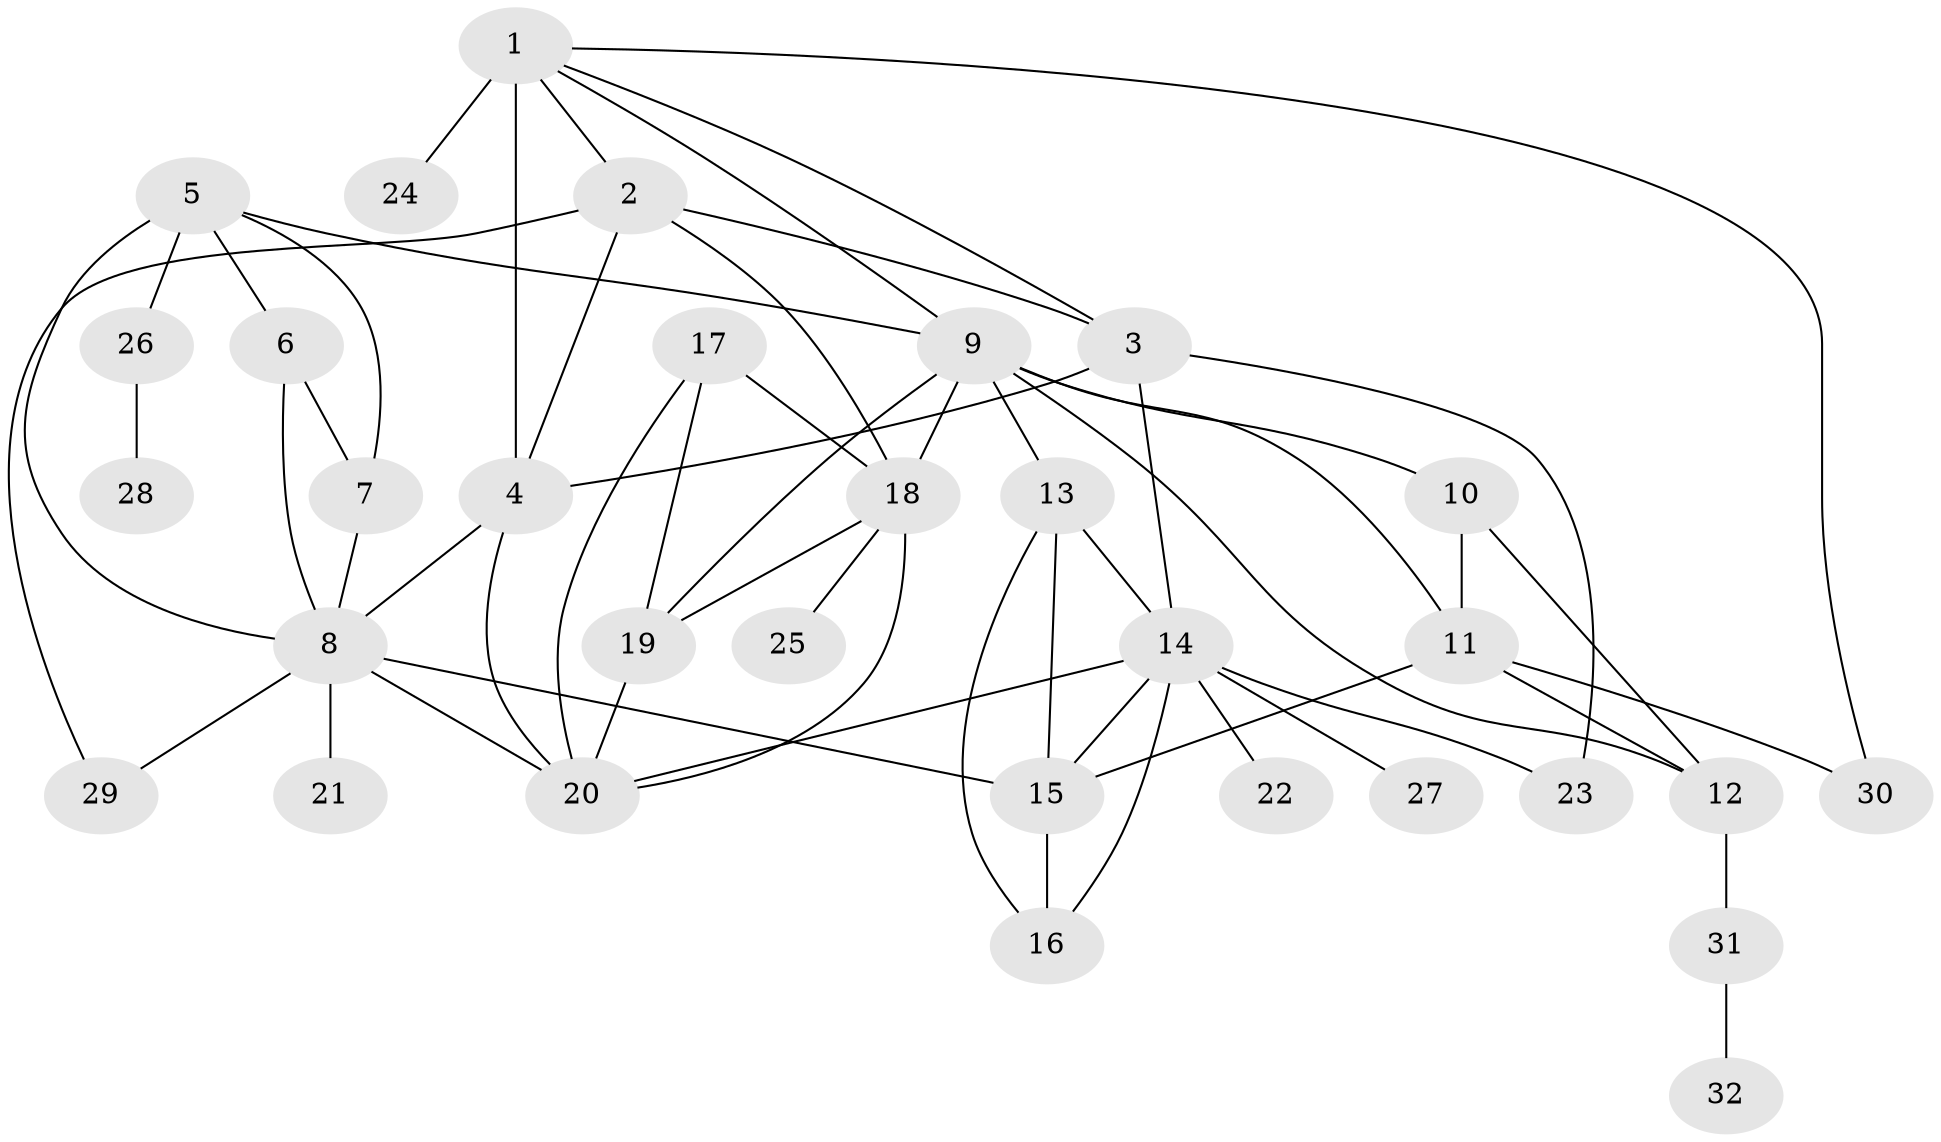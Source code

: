 // original degree distribution, {12: 0.0125, 6: 0.0125, 7: 0.075, 4: 0.05, 5: 0.05, 10: 0.025, 9: 0.0125, 3: 0.025, 8: 0.0125, 1: 0.5375, 2: 0.1875}
// Generated by graph-tools (version 1.1) at 2025/52/03/04/25 22:52:15]
// undirected, 32 vertices, 58 edges
graph export_dot {
  node [color=gray90,style=filled];
  1;
  2;
  3;
  4;
  5;
  6;
  7;
  8;
  9;
  10;
  11;
  12;
  13;
  14;
  15;
  16;
  17;
  18;
  19;
  20;
  21;
  22;
  23;
  24;
  25;
  26;
  27;
  28;
  29;
  30;
  31;
  32;
  1 -- 2 [weight=1.0];
  1 -- 3 [weight=1.0];
  1 -- 4 [weight=6.0];
  1 -- 9 [weight=1.0];
  1 -- 24 [weight=1.0];
  1 -- 30 [weight=1.0];
  2 -- 3 [weight=1.0];
  2 -- 4 [weight=1.0];
  2 -- 18 [weight=1.0];
  2 -- 29 [weight=1.0];
  3 -- 4 [weight=1.0];
  3 -- 14 [weight=1.0];
  3 -- 23 [weight=2.0];
  4 -- 8 [weight=1.0];
  4 -- 20 [weight=1.0];
  5 -- 6 [weight=1.0];
  5 -- 7 [weight=1.0];
  5 -- 8 [weight=1.0];
  5 -- 9 [weight=1.0];
  5 -- 26 [weight=2.0];
  6 -- 7 [weight=1.0];
  6 -- 8 [weight=1.0];
  7 -- 8 [weight=1.0];
  8 -- 15 [weight=1.0];
  8 -- 20 [weight=1.0];
  8 -- 21 [weight=1.0];
  8 -- 29 [weight=1.0];
  9 -- 10 [weight=1.0];
  9 -- 11 [weight=1.0];
  9 -- 12 [weight=1.0];
  9 -- 13 [weight=1.0];
  9 -- 18 [weight=1.0];
  9 -- 19 [weight=1.0];
  10 -- 11 [weight=3.0];
  10 -- 12 [weight=1.0];
  11 -- 12 [weight=1.0];
  11 -- 15 [weight=1.0];
  11 -- 30 [weight=1.0];
  12 -- 31 [weight=1.0];
  13 -- 14 [weight=1.0];
  13 -- 15 [weight=1.0];
  13 -- 16 [weight=1.0];
  14 -- 15 [weight=1.0];
  14 -- 16 [weight=1.0];
  14 -- 20 [weight=1.0];
  14 -- 22 [weight=1.0];
  14 -- 23 [weight=1.0];
  14 -- 27 [weight=1.0];
  15 -- 16 [weight=1.0];
  17 -- 18 [weight=1.0];
  17 -- 19 [weight=1.0];
  17 -- 20 [weight=1.0];
  18 -- 19 [weight=1.0];
  18 -- 20 [weight=1.0];
  18 -- 25 [weight=1.0];
  19 -- 20 [weight=1.0];
  26 -- 28 [weight=1.0];
  31 -- 32 [weight=1.0];
}
